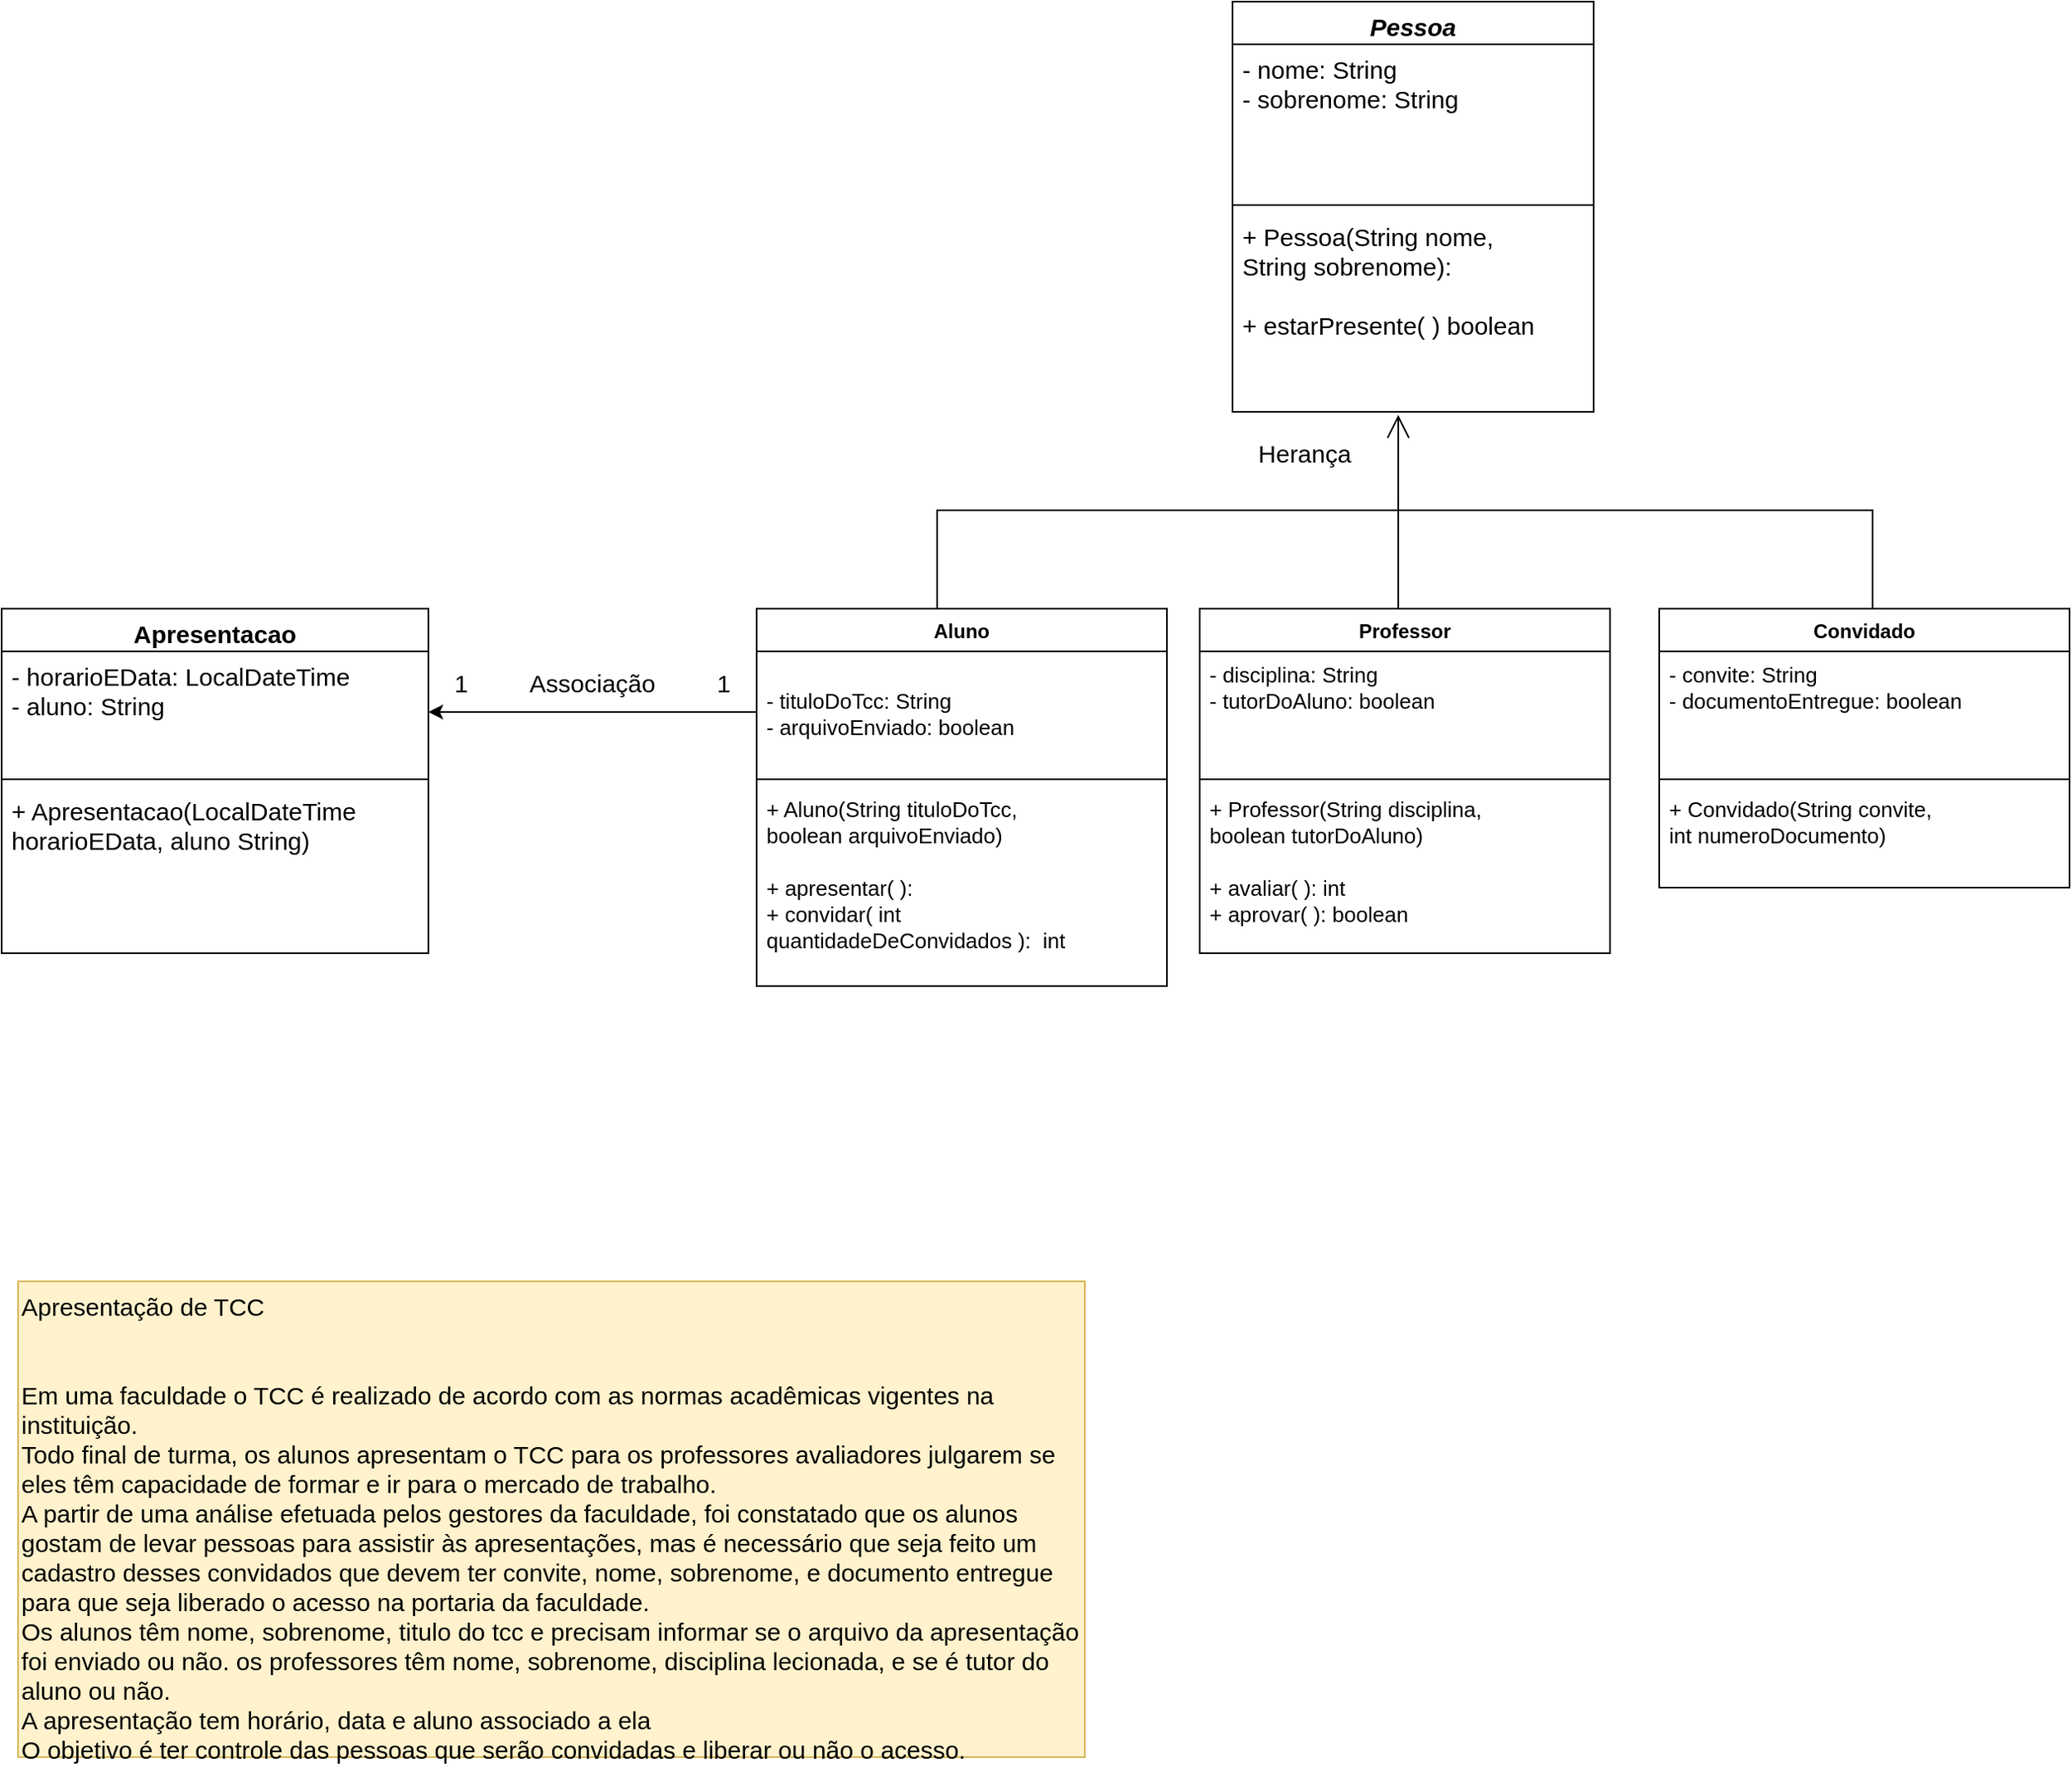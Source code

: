 <mxfile version="20.2.3" type="device"><diagram id="PyfKjiVKAcgMO-3j1Fpy" name="Página-1"><mxGraphModel dx="1240" dy="844" grid="1" gridSize="10" guides="1" tooltips="1" connect="1" arrows="1" fold="1" page="1" pageScale="1" pageWidth="827" pageHeight="1169" math="0" shadow="0"><root><mxCell id="0"/><mxCell id="1" parent="0"/><mxCell id="H8aMcKndGiAq6KTrIn15-5" value="Aluno" style="swimlane;fontStyle=1;align=center;verticalAlign=top;childLayout=stackLayout;horizontal=1;startSize=26;horizontalStack=0;resizeParent=1;resizeParentMax=0;resizeLast=0;collapsible=1;marginBottom=0;" vertex="1" parent="1"><mxGeometry x="660" y="400" width="250" height="230" as="geometry"/></mxCell><mxCell id="H8aMcKndGiAq6KTrIn15-6" value="&#10;- tituloDoTcc: String&#10;- arquivoEnviado: boolean" style="text;strokeColor=none;fillColor=none;align=left;verticalAlign=top;spacingLeft=4;spacingRight=4;overflow=hidden;rotatable=0;points=[[0,0.5],[1,0.5]];portConstraint=eastwest;fontSize=13;" vertex="1" parent="H8aMcKndGiAq6KTrIn15-5"><mxGeometry y="26" width="250" height="74" as="geometry"/></mxCell><mxCell id="H8aMcKndGiAq6KTrIn15-7" value="" style="line;strokeWidth=1;fillColor=none;align=left;verticalAlign=middle;spacingTop=-1;spacingLeft=3;spacingRight=3;rotatable=0;labelPosition=right;points=[];portConstraint=eastwest;" vertex="1" parent="H8aMcKndGiAq6KTrIn15-5"><mxGeometry y="100" width="250" height="8" as="geometry"/></mxCell><mxCell id="H8aMcKndGiAq6KTrIn15-8" value="+ Aluno(String tituloDoTcc, &#10;boolean arquivoEnviado)&#10;&#10;+ apresentar( ): &#10;+ convidar( int &#10;quantidadeDeConvidados ):  int" style="text;strokeColor=none;fillColor=none;align=left;verticalAlign=top;spacingLeft=4;spacingRight=4;overflow=hidden;rotatable=0;points=[[0,0.5],[1,0.5]];portConstraint=eastwest;fontSize=13;" vertex="1" parent="H8aMcKndGiAq6KTrIn15-5"><mxGeometry y="108" width="250" height="122" as="geometry"/></mxCell><mxCell id="H8aMcKndGiAq6KTrIn15-9" value="&lt;font style=&quot;font-size: 15px;&quot;&gt;Apresentação de TCC&lt;br&gt;&lt;br&gt;&lt;br&gt;Em uma faculdade o TCC é realizado de acordo com as normas acadêmicas vigentes na instituição.&lt;br&gt;Todo final de turma, os alunos apresentam o TCC para os professores avaliadores julgarem se eles têm capacidade de formar e ir para o mercado de trabalho.&lt;br&gt;A partir de uma análise efetuada pelos gestores da faculdade, foi constatado que os alunos gostam de levar pessoas para assistir às apresentações, mas é necessário que seja feito um cadastro desses convidados que devem ter&amp;nbsp;convite, nome, sobrenome, e documento entregue para que seja liberado o acesso na portaria da faculdade.&lt;br&gt;Os alunos têm nome, sobrenome, titulo do tcc e precisam informar se o arquivo da apresentação foi enviado ou não. os professores têm nome, sobrenome, disciplina lecionada, e se é tutor do aluno ou não.&lt;br&gt;A apresentação tem horário, data e aluno associado a ela&lt;br&gt;O objetivo é ter controle das pessoas que serão convidadas e liberar ou não o acesso.&lt;br&gt;&lt;/font&gt;" style="text;whiteSpace=wrap;html=1;fillColor=#fff2cc;strokeColor=#d6b656;" vertex="1" parent="1"><mxGeometry x="210" y="810" width="650" height="290" as="geometry"/></mxCell><mxCell id="H8aMcKndGiAq6KTrIn15-25" value="Professor" style="swimlane;fontStyle=1;align=center;verticalAlign=top;childLayout=stackLayout;horizontal=1;startSize=26;horizontalStack=0;resizeParent=1;resizeParentMax=0;resizeLast=0;collapsible=1;marginBottom=0;" vertex="1" parent="1"><mxGeometry x="930" y="400" width="250" height="210" as="geometry"/></mxCell><mxCell id="H8aMcKndGiAq6KTrIn15-26" value="- disciplina: String&#10;- tutorDoAluno: boolean" style="text;strokeColor=none;fillColor=none;align=left;verticalAlign=top;spacingLeft=4;spacingRight=4;overflow=hidden;rotatable=0;points=[[0,0.5],[1,0.5]];portConstraint=eastwest;fontSize=13;" vertex="1" parent="H8aMcKndGiAq6KTrIn15-25"><mxGeometry y="26" width="250" height="74" as="geometry"/></mxCell><mxCell id="H8aMcKndGiAq6KTrIn15-27" value="" style="line;strokeWidth=1;fillColor=none;align=left;verticalAlign=middle;spacingTop=-1;spacingLeft=3;spacingRight=3;rotatable=0;labelPosition=right;points=[];portConstraint=eastwest;" vertex="1" parent="H8aMcKndGiAq6KTrIn15-25"><mxGeometry y="100" width="250" height="8" as="geometry"/></mxCell><mxCell id="H8aMcKndGiAq6KTrIn15-28" value="+ Professor(String disciplina, &#10;boolean tutorDoAluno)&#10;&#10;+ avaliar( ): int&#10;+ aprovar( ): boolean" style="text;strokeColor=none;fillColor=none;align=left;verticalAlign=top;spacingLeft=4;spacingRight=4;overflow=hidden;rotatable=0;points=[[0,0.5],[1,0.5]];portConstraint=eastwest;fontSize=13;" vertex="1" parent="H8aMcKndGiAq6KTrIn15-25"><mxGeometry y="108" width="250" height="102" as="geometry"/></mxCell><mxCell id="H8aMcKndGiAq6KTrIn15-29" value="Convidado" style="swimlane;fontStyle=1;align=center;verticalAlign=top;childLayout=stackLayout;horizontal=1;startSize=26;horizontalStack=0;resizeParent=1;resizeParentMax=0;resizeLast=0;collapsible=1;marginBottom=0;" vertex="1" parent="1"><mxGeometry x="1210" y="400" width="250" height="170" as="geometry"/></mxCell><mxCell id="H8aMcKndGiAq6KTrIn15-30" value="- convite: String&#10;- documentoEntregue: boolean" style="text;strokeColor=none;fillColor=none;align=left;verticalAlign=top;spacingLeft=4;spacingRight=4;overflow=hidden;rotatable=0;points=[[0,0.5],[1,0.5]];portConstraint=eastwest;fontSize=13;" vertex="1" parent="H8aMcKndGiAq6KTrIn15-29"><mxGeometry y="26" width="250" height="74" as="geometry"/></mxCell><mxCell id="H8aMcKndGiAq6KTrIn15-31" value="" style="line;strokeWidth=1;fillColor=none;align=left;verticalAlign=middle;spacingTop=-1;spacingLeft=3;spacingRight=3;rotatable=0;labelPosition=right;points=[];portConstraint=eastwest;" vertex="1" parent="H8aMcKndGiAq6KTrIn15-29"><mxGeometry y="100" width="250" height="8" as="geometry"/></mxCell><mxCell id="H8aMcKndGiAq6KTrIn15-32" value="+ Convidado(String convite, &#10;int numeroDocumento)&#10;&#10;&#10;" style="text;strokeColor=none;fillColor=none;align=left;verticalAlign=top;spacingLeft=4;spacingRight=4;overflow=hidden;rotatable=0;points=[[0,0.5],[1,0.5]];portConstraint=eastwest;fontSize=13;" vertex="1" parent="H8aMcKndGiAq6KTrIn15-29"><mxGeometry y="108" width="250" height="62" as="geometry"/></mxCell><mxCell id="H8aMcKndGiAq6KTrIn15-33" value="Pessoa" style="swimlane;fontStyle=3;align=center;verticalAlign=top;childLayout=stackLayout;horizontal=1;startSize=26;horizontalStack=0;resizeParent=1;resizeParentMax=0;resizeLast=0;collapsible=1;marginBottom=0;fontSize=15;" vertex="1" parent="1"><mxGeometry x="950" y="30" width="220" height="250" as="geometry"/></mxCell><mxCell id="H8aMcKndGiAq6KTrIn15-34" value="- nome: String&#10;- sobrenome: String&#10;" style="text;strokeColor=none;fillColor=none;align=left;verticalAlign=top;spacingLeft=4;spacingRight=4;overflow=hidden;rotatable=0;points=[[0,0.5],[1,0.5]];portConstraint=eastwest;fontSize=15;" vertex="1" parent="H8aMcKndGiAq6KTrIn15-33"><mxGeometry y="26" width="220" height="94" as="geometry"/></mxCell><mxCell id="H8aMcKndGiAq6KTrIn15-35" value="" style="line;strokeWidth=1;fillColor=none;align=left;verticalAlign=middle;spacingTop=-1;spacingLeft=3;spacingRight=3;rotatable=0;labelPosition=right;points=[];portConstraint=eastwest;fontSize=15;" vertex="1" parent="H8aMcKndGiAq6KTrIn15-33"><mxGeometry y="120" width="220" height="8" as="geometry"/></mxCell><mxCell id="H8aMcKndGiAq6KTrIn15-36" value="+ Pessoa(String nome, &#10;String sobrenome): &#10;&#10;+ estarPresente( ) boolean" style="text;strokeColor=none;fillColor=none;align=left;verticalAlign=top;spacingLeft=4;spacingRight=4;overflow=hidden;rotatable=0;points=[[0,0.5],[1,0.5]];portConstraint=eastwest;fontSize=15;" vertex="1" parent="H8aMcKndGiAq6KTrIn15-33"><mxGeometry y="128" width="220" height="122" as="geometry"/></mxCell><mxCell id="H8aMcKndGiAq6KTrIn15-38" value="" style="shape=partialRectangle;whiteSpace=wrap;html=1;bottom=1;right=1;left=1;top=0;fillColor=none;routingCenterX=-0.5;fontSize=15;rotation=-180;" vertex="1" parent="1"><mxGeometry x="769.99" y="340" width="570.02" height="60" as="geometry"/></mxCell><mxCell id="H8aMcKndGiAq6KTrIn15-39" style="edgeStyle=orthogonalEdgeStyle;rounded=0;orthogonalLoop=1;jettySize=auto;html=1;exitX=0.5;exitY=0;exitDx=0;exitDy=0;fontSize=15;" edge="1" parent="1" source="H8aMcKndGiAq6KTrIn15-38" target="H8aMcKndGiAq6KTrIn15-38"><mxGeometry relative="1" as="geometry"/></mxCell><mxCell id="H8aMcKndGiAq6KTrIn15-40" value="" style="endArrow=open;endFill=1;endSize=12;html=1;rounded=0;fontSize=15;entryX=0.459;entryY=1.015;entryDx=0;entryDy=0;entryPerimeter=0;" edge="1" parent="1" target="H8aMcKndGiAq6KTrIn15-36"><mxGeometry width="160" relative="1" as="geometry"><mxPoint x="1051" y="400" as="sourcePoint"/><mxPoint x="1220" y="320" as="targetPoint"/></mxGeometry></mxCell><mxCell id="H8aMcKndGiAq6KTrIn15-41" value="Herança" style="text;html=1;strokeColor=none;fillColor=none;align=center;verticalAlign=middle;whiteSpace=wrap;rounded=0;fontSize=15;" vertex="1" parent="1"><mxGeometry x="964" y="290" width="60" height="30" as="geometry"/></mxCell><mxCell id="H8aMcKndGiAq6KTrIn15-42" value="Apresentacao" style="swimlane;fontStyle=1;align=center;verticalAlign=top;childLayout=stackLayout;horizontal=1;startSize=26;horizontalStack=0;resizeParent=1;resizeParentMax=0;resizeLast=0;collapsible=1;marginBottom=0;fontSize=15;" vertex="1" parent="1"><mxGeometry x="200" y="400" width="260" height="210" as="geometry"/></mxCell><mxCell id="H8aMcKndGiAq6KTrIn15-43" value="- horarioEData: LocalDateTime&#10;- aluno: String&#10;" style="text;strokeColor=none;fillColor=none;align=left;verticalAlign=top;spacingLeft=4;spacingRight=4;overflow=hidden;rotatable=0;points=[[0,0.5],[1,0.5]];portConstraint=eastwest;fontSize=15;" vertex="1" parent="H8aMcKndGiAq6KTrIn15-42"><mxGeometry y="26" width="260" height="74" as="geometry"/></mxCell><mxCell id="H8aMcKndGiAq6KTrIn15-44" value="" style="line;strokeWidth=1;fillColor=none;align=left;verticalAlign=middle;spacingTop=-1;spacingLeft=3;spacingRight=3;rotatable=0;labelPosition=right;points=[];portConstraint=eastwest;fontSize=15;" vertex="1" parent="H8aMcKndGiAq6KTrIn15-42"><mxGeometry y="100" width="260" height="8" as="geometry"/></mxCell><mxCell id="H8aMcKndGiAq6KTrIn15-45" value="+ Apresentacao(LocalDateTime&#10;horarioEData, aluno String)" style="text;strokeColor=none;fillColor=none;align=left;verticalAlign=top;spacingLeft=4;spacingRight=4;overflow=hidden;rotatable=0;points=[[0,0.5],[1,0.5]];portConstraint=eastwest;fontSize=15;" vertex="1" parent="H8aMcKndGiAq6KTrIn15-42"><mxGeometry y="108" width="260" height="102" as="geometry"/></mxCell><mxCell id="H8aMcKndGiAq6KTrIn15-49" style="edgeStyle=orthogonalEdgeStyle;rounded=0;orthogonalLoop=1;jettySize=auto;html=1;entryX=1;entryY=0.5;entryDx=0;entryDy=0;fontSize=15;" edge="1" parent="1" source="H8aMcKndGiAq6KTrIn15-6" target="H8aMcKndGiAq6KTrIn15-43"><mxGeometry relative="1" as="geometry"/></mxCell><mxCell id="H8aMcKndGiAq6KTrIn15-50" value="Associação" style="text;html=1;strokeColor=none;fillColor=none;align=center;verticalAlign=middle;whiteSpace=wrap;rounded=0;fontSize=15;" vertex="1" parent="1"><mxGeometry x="530" y="430" width="60" height="30" as="geometry"/></mxCell><mxCell id="H8aMcKndGiAq6KTrIn15-51" value="1" style="text;html=1;strokeColor=none;fillColor=none;align=center;verticalAlign=middle;whiteSpace=wrap;rounded=0;fontSize=15;" vertex="1" parent="1"><mxGeometry x="610" y="430" width="60" height="30" as="geometry"/></mxCell><mxCell id="H8aMcKndGiAq6KTrIn15-52" value="1" style="text;html=1;strokeColor=none;fillColor=none;align=center;verticalAlign=middle;whiteSpace=wrap;rounded=0;fontSize=15;" vertex="1" parent="1"><mxGeometry x="450" y="430" width="60" height="30" as="geometry"/></mxCell></root></mxGraphModel></diagram></mxfile>